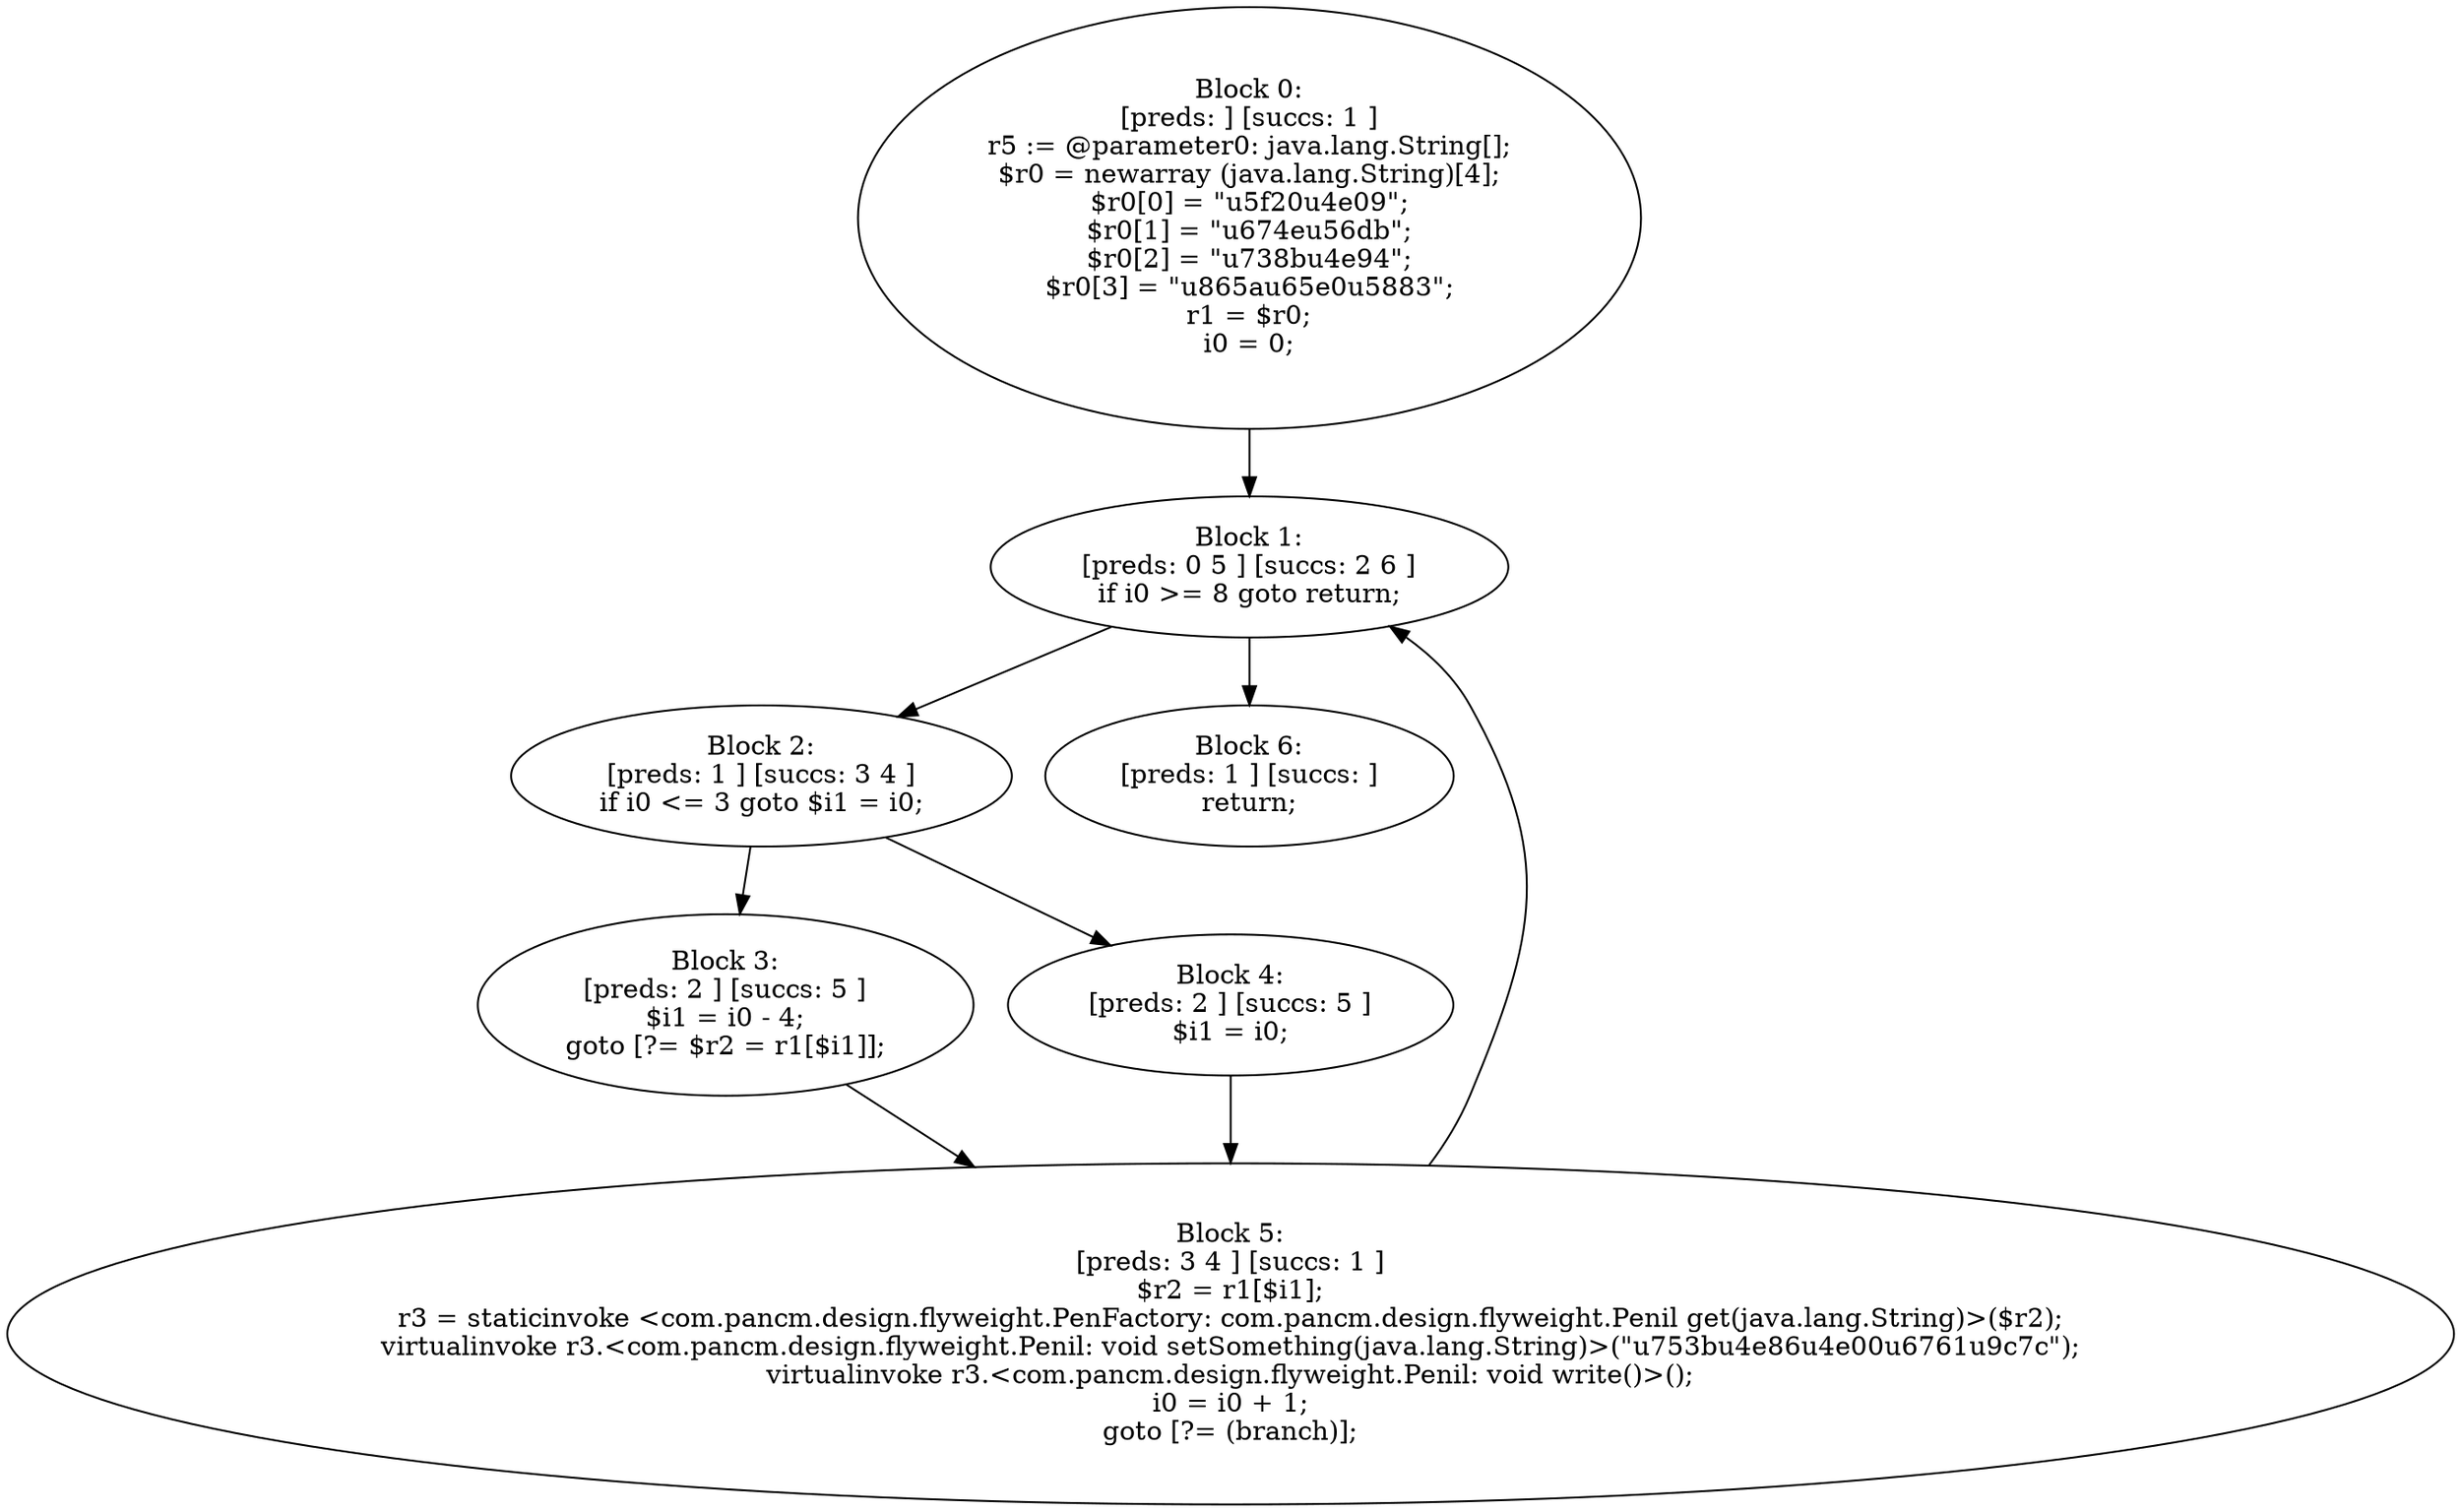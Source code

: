 digraph "unitGraph" {
    "Block 0:
[preds: ] [succs: 1 ]
r5 := @parameter0: java.lang.String[];
$r0 = newarray (java.lang.String)[4];
$r0[0] = \"\u5f20\u4e09\";
$r0[1] = \"\u674e\u56db\";
$r0[2] = \"\u738b\u4e94\";
$r0[3] = \"\u865a\u65e0\u5883\";
r1 = $r0;
i0 = 0;
"
    "Block 1:
[preds: 0 5 ] [succs: 2 6 ]
if i0 >= 8 goto return;
"
    "Block 2:
[preds: 1 ] [succs: 3 4 ]
if i0 <= 3 goto $i1 = i0;
"
    "Block 3:
[preds: 2 ] [succs: 5 ]
$i1 = i0 - 4;
goto [?= $r2 = r1[$i1]];
"
    "Block 4:
[preds: 2 ] [succs: 5 ]
$i1 = i0;
"
    "Block 5:
[preds: 3 4 ] [succs: 1 ]
$r2 = r1[$i1];
r3 = staticinvoke <com.pancm.design.flyweight.PenFactory: com.pancm.design.flyweight.Penil get(java.lang.String)>($r2);
virtualinvoke r3.<com.pancm.design.flyweight.Penil: void setSomething(java.lang.String)>(\"\u753b\u4e86\u4e00\u6761\u9c7c\");
virtualinvoke r3.<com.pancm.design.flyweight.Penil: void write()>();
i0 = i0 + 1;
goto [?= (branch)];
"
    "Block 6:
[preds: 1 ] [succs: ]
return;
"
    "Block 0:
[preds: ] [succs: 1 ]
r5 := @parameter0: java.lang.String[];
$r0 = newarray (java.lang.String)[4];
$r0[0] = \"\u5f20\u4e09\";
$r0[1] = \"\u674e\u56db\";
$r0[2] = \"\u738b\u4e94\";
$r0[3] = \"\u865a\u65e0\u5883\";
r1 = $r0;
i0 = 0;
"->"Block 1:
[preds: 0 5 ] [succs: 2 6 ]
if i0 >= 8 goto return;
";
    "Block 1:
[preds: 0 5 ] [succs: 2 6 ]
if i0 >= 8 goto return;
"->"Block 2:
[preds: 1 ] [succs: 3 4 ]
if i0 <= 3 goto $i1 = i0;
";
    "Block 1:
[preds: 0 5 ] [succs: 2 6 ]
if i0 >= 8 goto return;
"->"Block 6:
[preds: 1 ] [succs: ]
return;
";
    "Block 2:
[preds: 1 ] [succs: 3 4 ]
if i0 <= 3 goto $i1 = i0;
"->"Block 3:
[preds: 2 ] [succs: 5 ]
$i1 = i0 - 4;
goto [?= $r2 = r1[$i1]];
";
    "Block 2:
[preds: 1 ] [succs: 3 4 ]
if i0 <= 3 goto $i1 = i0;
"->"Block 4:
[preds: 2 ] [succs: 5 ]
$i1 = i0;
";
    "Block 3:
[preds: 2 ] [succs: 5 ]
$i1 = i0 - 4;
goto [?= $r2 = r1[$i1]];
"->"Block 5:
[preds: 3 4 ] [succs: 1 ]
$r2 = r1[$i1];
r3 = staticinvoke <com.pancm.design.flyweight.PenFactory: com.pancm.design.flyweight.Penil get(java.lang.String)>($r2);
virtualinvoke r3.<com.pancm.design.flyweight.Penil: void setSomething(java.lang.String)>(\"\u753b\u4e86\u4e00\u6761\u9c7c\");
virtualinvoke r3.<com.pancm.design.flyweight.Penil: void write()>();
i0 = i0 + 1;
goto [?= (branch)];
";
    "Block 4:
[preds: 2 ] [succs: 5 ]
$i1 = i0;
"->"Block 5:
[preds: 3 4 ] [succs: 1 ]
$r2 = r1[$i1];
r3 = staticinvoke <com.pancm.design.flyweight.PenFactory: com.pancm.design.flyweight.Penil get(java.lang.String)>($r2);
virtualinvoke r3.<com.pancm.design.flyweight.Penil: void setSomething(java.lang.String)>(\"\u753b\u4e86\u4e00\u6761\u9c7c\");
virtualinvoke r3.<com.pancm.design.flyweight.Penil: void write()>();
i0 = i0 + 1;
goto [?= (branch)];
";
    "Block 5:
[preds: 3 4 ] [succs: 1 ]
$r2 = r1[$i1];
r3 = staticinvoke <com.pancm.design.flyweight.PenFactory: com.pancm.design.flyweight.Penil get(java.lang.String)>($r2);
virtualinvoke r3.<com.pancm.design.flyweight.Penil: void setSomething(java.lang.String)>(\"\u753b\u4e86\u4e00\u6761\u9c7c\");
virtualinvoke r3.<com.pancm.design.flyweight.Penil: void write()>();
i0 = i0 + 1;
goto [?= (branch)];
"->"Block 1:
[preds: 0 5 ] [succs: 2 6 ]
if i0 >= 8 goto return;
";
}
